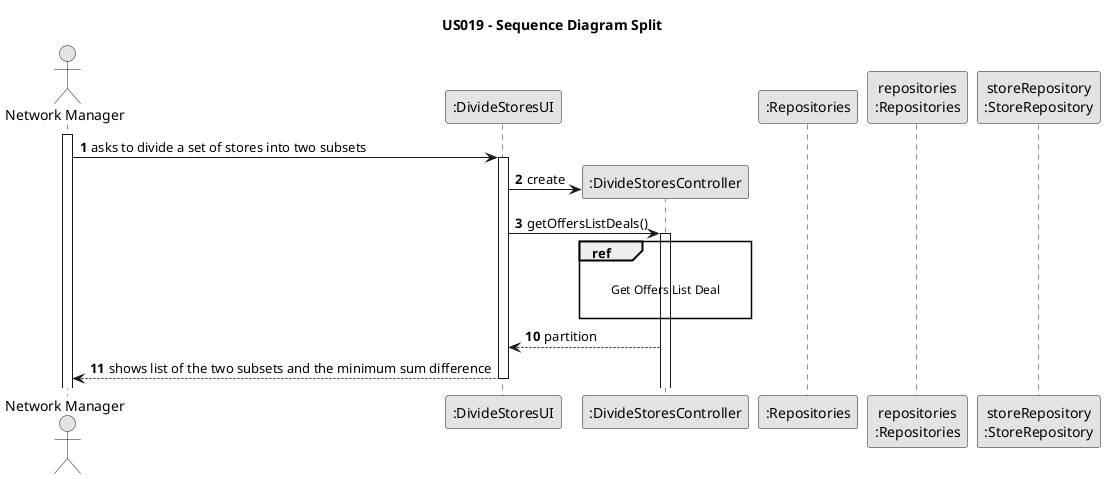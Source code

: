 @startuml
skinparam monochrome true
skinparam packageStyle rectangle
skinparam shadowing false

title US019 - Sequence Diagram Split


autonumber

actor "Network Manager" as NetworkManager
participant ":DivideStoresUI" as DivideStoresUI
participant ":DivideStoresController" as DivideStoresController
participant ":Repositories" as RepositorySingleton
participant "repositories\n:Repositories" as PLAT
participant "storeRepository\n:StoreRepository" as StoreRepository


activate NetworkManager

    NetworkManager -> DivideStoresUI : asks to divide a set of stores into two subsets
    activate DivideStoresUI

   DivideStoresUI -> DivideStoresController**:create


            DivideStoresUI -> DivideStoresController : getOffersListDeals()
            activate DivideStoresController

            ref over DivideStoresController

             Get Offers List Deal

            end

autonumber 10

                DivideStoresController --> DivideStoresUI : partition




    DivideStoresUI --> NetworkManager : shows list of the two subsets and the minimum sum difference
    deactivate DivideStoresUI

@enduml
